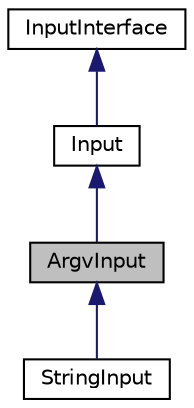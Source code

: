 digraph G
{
  edge [fontname="Helvetica",fontsize="10",labelfontname="Helvetica",labelfontsize="10"];
  node [fontname="Helvetica",fontsize="10",shape=record];
  Node1 [label="ArgvInput",height=0.2,width=0.4,color="black", fillcolor="grey75", style="filled" fontcolor="black"];
  Node2 -> Node1 [dir=back,color="midnightblue",fontsize="10",style="solid"];
  Node2 [label="Input",height=0.2,width=0.4,color="black", fillcolor="white", style="filled",URL="$class_symfony_1_1_components_1_1_console_1_1_input_1_1_input.html"];
  Node3 -> Node2 [dir=back,color="midnightblue",fontsize="10",style="solid"];
  Node3 [label="InputInterface",height=0.2,width=0.4,color="black", fillcolor="white", style="filled",URL="$interface_symfony_1_1_components_1_1_console_1_1_input_1_1_input_interface.html"];
  Node1 -> Node4 [dir=back,color="midnightblue",fontsize="10",style="solid"];
  Node4 [label="StringInput",height=0.2,width=0.4,color="black", fillcolor="white", style="filled",URL="$class_symfony_1_1_components_1_1_console_1_1_input_1_1_string_input.html"];
}
